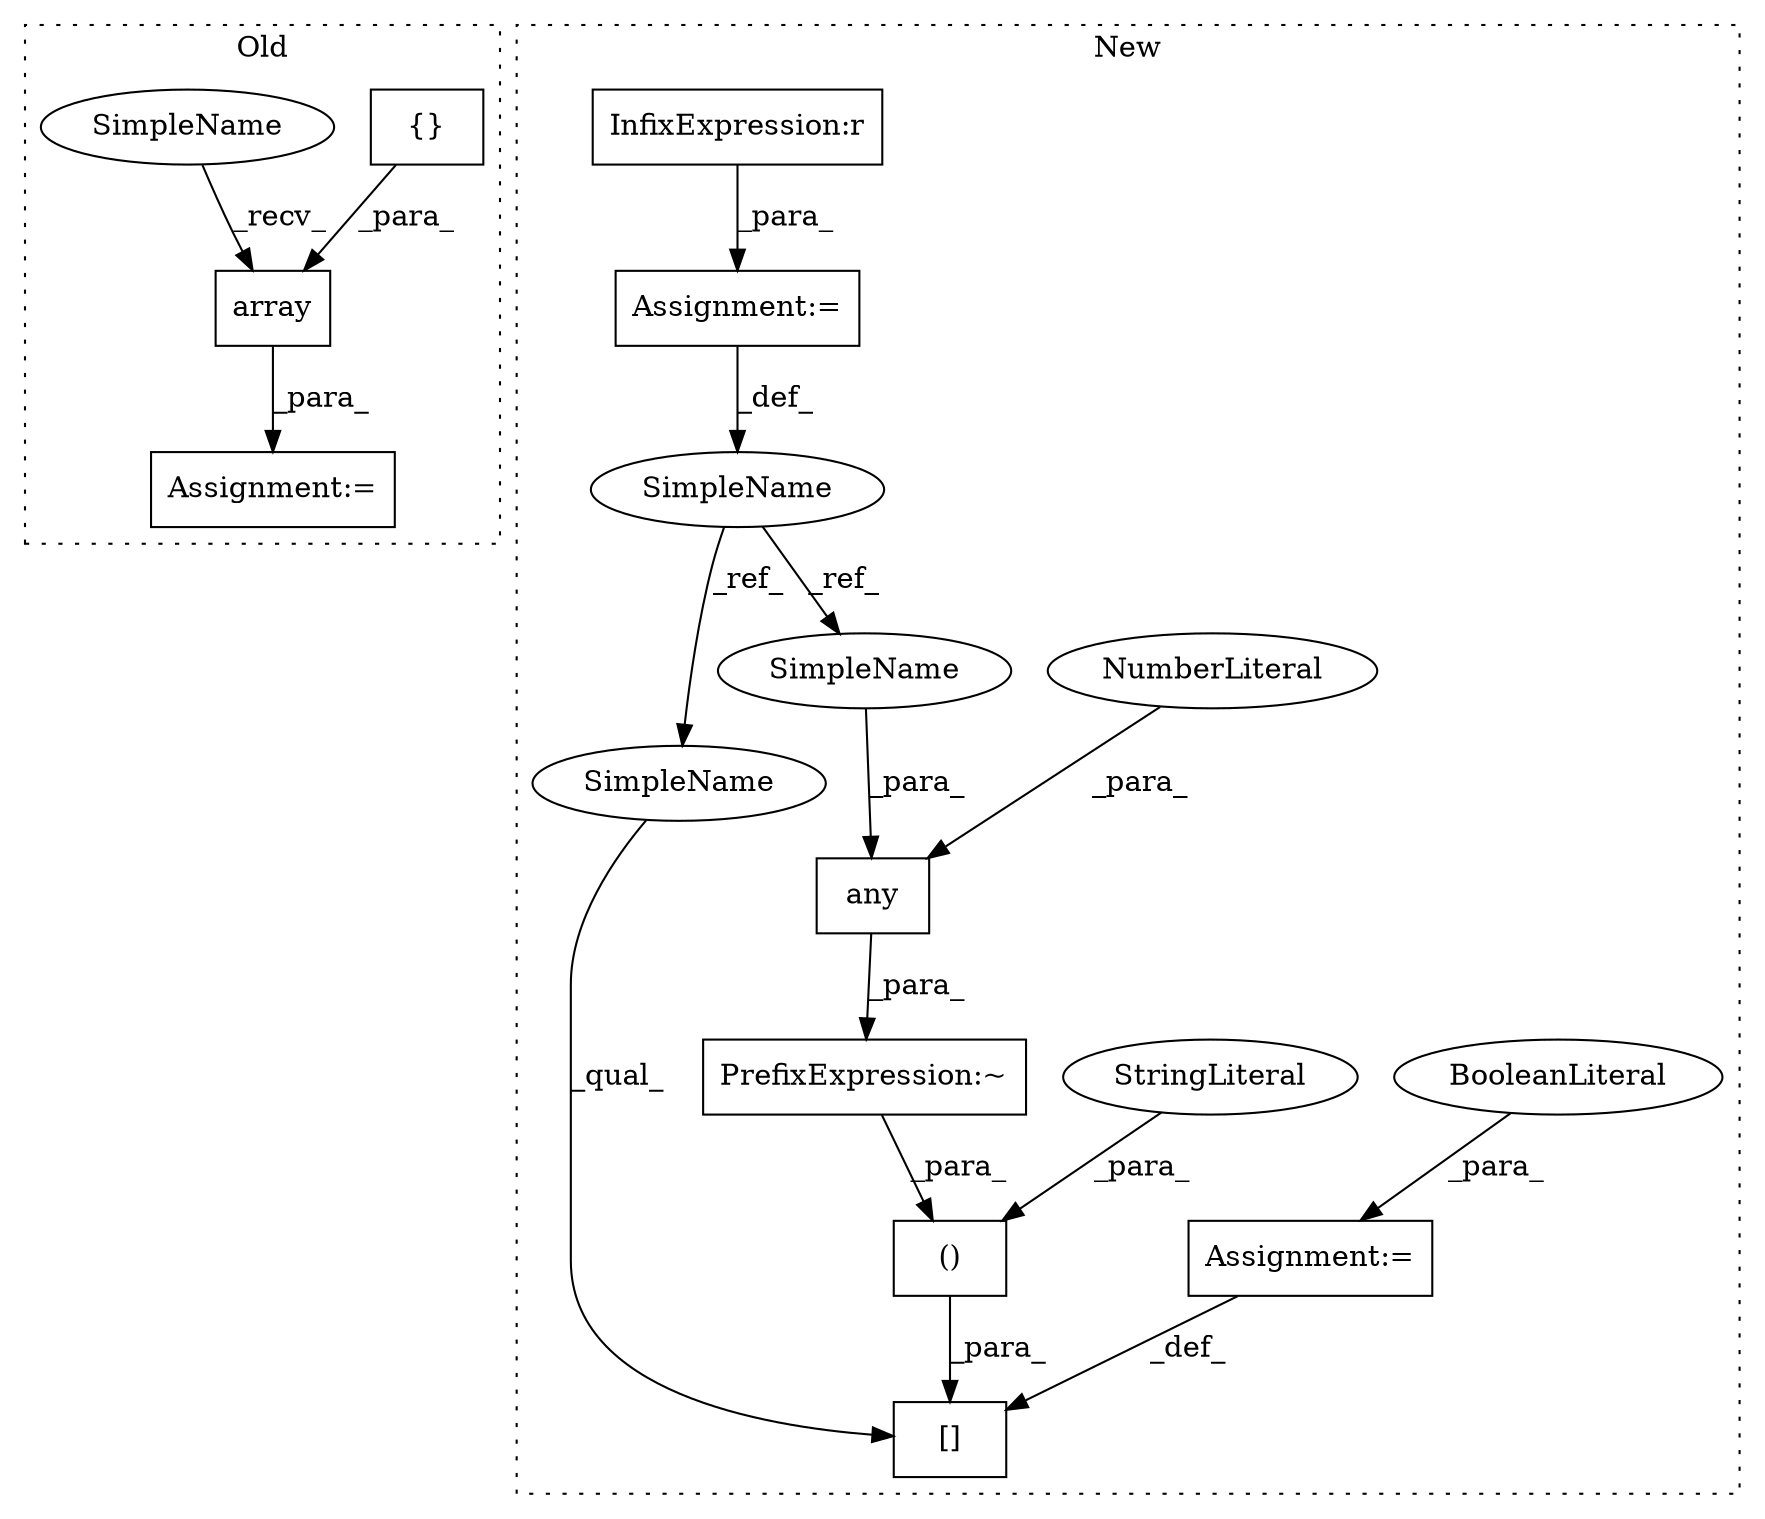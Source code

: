 digraph G {
subgraph cluster0 {
11 [label="array" a="32" s="835,856" l="6,1" shape="box"];
12 [label="{}" a="4" s="850" l="2" shape="box"];
14 [label="Assignment:=" a="7" s="828" l="1" shape="box"];
15 [label="SimpleName" a="42" s="829" l="5" shape="ellipse"];
label = "Old";
style="dotted";
}
subgraph cluster1 {
1 [label="PrefixExpression:~" a="38" s="696" l="1" shape="box"];
2 [label="[]" a="2" s="654,717" l="13,2" shape="box"];
3 [label="Assignment:=" a="7" s="719" l="1" shape="box"];
4 [label="()" a="106" s="667" l="50" shape="box"];
5 [label="BooleanLiteral" a="9" s="720" l="4" shape="ellipse"];
6 [label="StringLiteral" a="45" s="667" l="16" shape="ellipse"];
7 [label="SimpleName" a="42" s="624" l="7" shape="ellipse"];
8 [label="any" a="32" s="703,716" l="4,1" shape="box"];
9 [label="NumberLiteral" a="34" s="715" l="1" shape="ellipse"];
10 [label="InfixExpression:r" a="27" s="643" l="3" shape="box"];
13 [label="Assignment:=" a="7" s="631" l="1" shape="box"];
16 [label="SimpleName" a="42" s="654" l="7" shape="ellipse"];
17 [label="SimpleName" a="42" s="707" l="7" shape="ellipse"];
label = "New";
style="dotted";
}
1 -> 4 [label="_para_"];
3 -> 2 [label="_def_"];
4 -> 2 [label="_para_"];
5 -> 3 [label="_para_"];
6 -> 4 [label="_para_"];
7 -> 16 [label="_ref_"];
7 -> 17 [label="_ref_"];
8 -> 1 [label="_para_"];
9 -> 8 [label="_para_"];
10 -> 13 [label="_para_"];
11 -> 14 [label="_para_"];
12 -> 11 [label="_para_"];
13 -> 7 [label="_def_"];
15 -> 11 [label="_recv_"];
16 -> 2 [label="_qual_"];
17 -> 8 [label="_para_"];
}